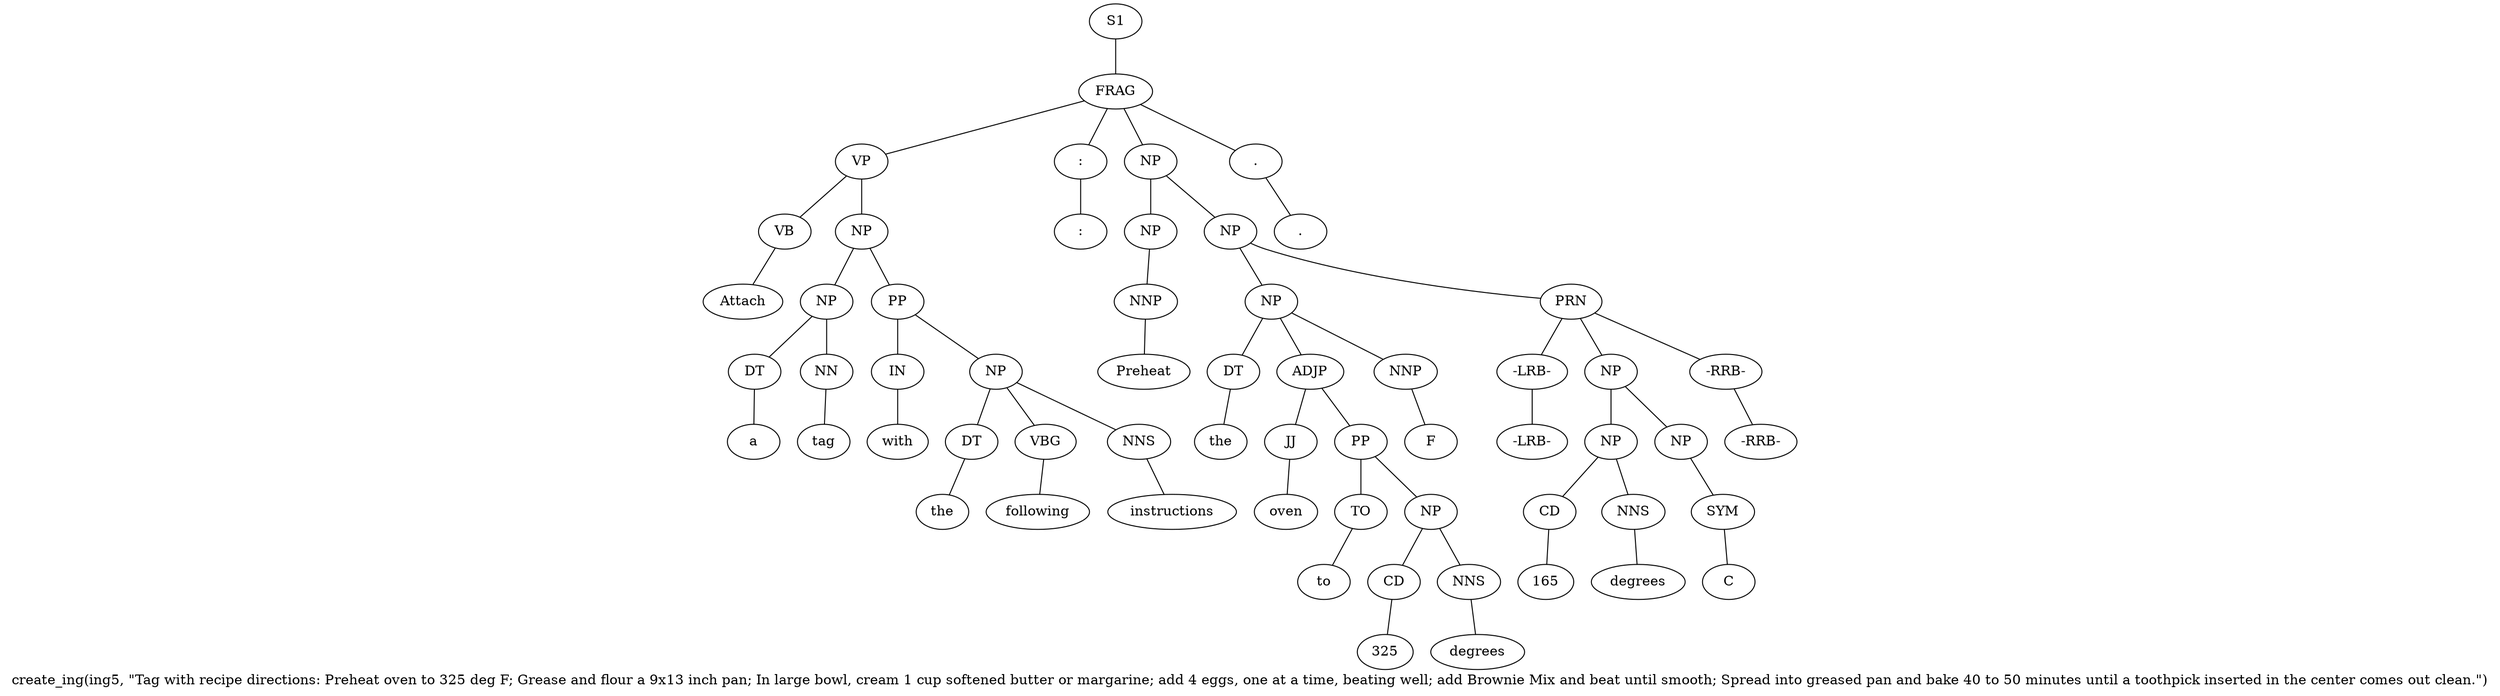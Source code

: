 graph SyntaxGraph {
	label = "create_ing(ing5, \"Tag with recipe directions: Preheat oven to 325 deg F; Grease and flour a 9x13 inch pan; In large bowl, cream 1 cup softened butter or margarine; add 4 eggs, one at a time, beating well; add Brownie Mix and beat until smooth; Spread into greased pan and bake 40 to 50 minutes until a toothpick inserted in the center comes out clean.\")";
	Node0 [label="S1"];
	Node1 [label="FRAG"];
	Node2 [label="VP"];
	Node3 [label="VB"];
	Node4 [label="Attach"];
	Node5 [label="NP"];
	Node6 [label="NP"];
	Node7 [label="DT"];
	Node8 [label="a"];
	Node9 [label="NN"];
	Node10 [label="tag"];
	Node11 [label="PP"];
	Node12 [label="IN"];
	Node13 [label="with"];
	Node14 [label="NP"];
	Node15 [label="DT"];
	Node16 [label="the"];
	Node17 [label="VBG"];
	Node18 [label="following"];
	Node19 [label="NNS"];
	Node20 [label="instructions"];
	Node21 [label=":"];
	Node22 [label=":"];
	Node23 [label="NP"];
	Node24 [label="NP"];
	Node25 [label="NNP"];
	Node26 [label="Preheat"];
	Node27 [label="NP"];
	Node28 [label="NP"];
	Node29 [label="DT"];
	Node30 [label="the"];
	Node31 [label="ADJP"];
	Node32 [label="JJ"];
	Node33 [label="oven"];
	Node34 [label="PP"];
	Node35 [label="TO"];
	Node36 [label="to"];
	Node37 [label="NP"];
	Node38 [label="CD"];
	Node39 [label="325"];
	Node40 [label="NNS"];
	Node41 [label="degrees"];
	Node42 [label="NNP"];
	Node43 [label="F"];
	Node44 [label="PRN"];
	Node45 [label="-LRB-"];
	Node46 [label="-LRB-"];
	Node47 [label="NP"];
	Node48 [label="NP"];
	Node49 [label="CD"];
	Node50 [label="165"];
	Node51 [label="NNS"];
	Node52 [label="degrees"];
	Node53 [label="NP"];
	Node54 [label="SYM"];
	Node55 [label="C"];
	Node56 [label="-RRB-"];
	Node57 [label="-RRB-"];
	Node58 [label="."];
	Node59 [label="."];

	Node0 -- Node1;
	Node1 -- Node2;
	Node1 -- Node21;
	Node1 -- Node23;
	Node1 -- Node58;
	Node2 -- Node3;
	Node2 -- Node5;
	Node3 -- Node4;
	Node5 -- Node6;
	Node5 -- Node11;
	Node6 -- Node7;
	Node6 -- Node9;
	Node7 -- Node8;
	Node9 -- Node10;
	Node11 -- Node12;
	Node11 -- Node14;
	Node12 -- Node13;
	Node14 -- Node15;
	Node14 -- Node17;
	Node14 -- Node19;
	Node15 -- Node16;
	Node17 -- Node18;
	Node19 -- Node20;
	Node21 -- Node22;
	Node23 -- Node24;
	Node23 -- Node27;
	Node24 -- Node25;
	Node25 -- Node26;
	Node27 -- Node28;
	Node27 -- Node44;
	Node28 -- Node29;
	Node28 -- Node31;
	Node28 -- Node42;
	Node29 -- Node30;
	Node31 -- Node32;
	Node31 -- Node34;
	Node32 -- Node33;
	Node34 -- Node35;
	Node34 -- Node37;
	Node35 -- Node36;
	Node37 -- Node38;
	Node37 -- Node40;
	Node38 -- Node39;
	Node40 -- Node41;
	Node42 -- Node43;
	Node44 -- Node45;
	Node44 -- Node47;
	Node44 -- Node56;
	Node45 -- Node46;
	Node47 -- Node48;
	Node47 -- Node53;
	Node48 -- Node49;
	Node48 -- Node51;
	Node49 -- Node50;
	Node51 -- Node52;
	Node53 -- Node54;
	Node54 -- Node55;
	Node56 -- Node57;
	Node58 -- Node59;
}